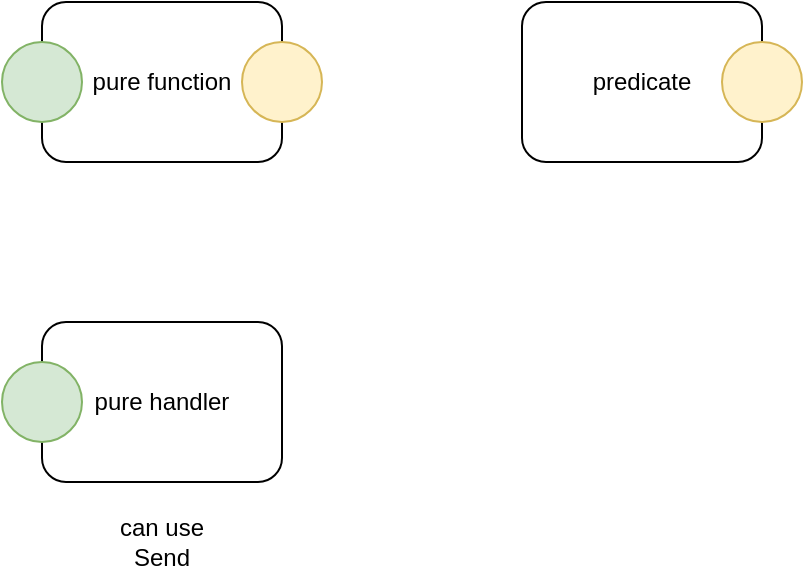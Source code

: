 <mxfile version="14.6.13" type="device" pages="4"><diagram id="O-8w0mDm1WCKwMdJ9iaY" name="Atoms"><mxGraphModel dx="3160" dy="2303" grid="1" gridSize="10" guides="1" tooltips="1" connect="1" arrows="1" fold="1" page="1" pageScale="1" pageWidth="1100" pageHeight="850" math="0" shadow="0"><root><mxCell id="0"/><mxCell id="1" parent="0"/><mxCell id="GyWWWYm8dSbiqsZjuQBX-1" value="pure function" style="rounded=1;whiteSpace=wrap;html=1;" vertex="1" parent="1"><mxGeometry x="200" y="120" width="120" height="80" as="geometry"/></mxCell><mxCell id="GyWWWYm8dSbiqsZjuQBX-3" value="" style="ellipse;whiteSpace=wrap;html=1;aspect=fixed;fillColor=#fff2cc;strokeColor=#d6b656;" vertex="1" parent="1"><mxGeometry x="300" y="140" width="40" height="40" as="geometry"/></mxCell><mxCell id="GyWWWYm8dSbiqsZjuQBX-4" value="" style="ellipse;whiteSpace=wrap;html=1;aspect=fixed;fillColor=#d5e8d4;strokeColor=#82b366;" vertex="1" parent="1"><mxGeometry x="180" y="140" width="40" height="40" as="geometry"/></mxCell><mxCell id="GyWWWYm8dSbiqsZjuQBX-6" value="pure handler" style="rounded=1;whiteSpace=wrap;html=1;" vertex="1" parent="1"><mxGeometry x="200" y="280" width="120" height="80" as="geometry"/></mxCell><mxCell id="GyWWWYm8dSbiqsZjuQBX-8" value="" style="ellipse;whiteSpace=wrap;html=1;aspect=fixed;fillColor=#d5e8d4;strokeColor=#82b366;" vertex="1" parent="1"><mxGeometry x="180" y="300" width="40" height="40" as="geometry"/></mxCell><mxCell id="GyWWWYm8dSbiqsZjuQBX-9" value="can use Send" style="text;html=1;strokeColor=none;fillColor=none;align=center;verticalAlign=middle;whiteSpace=wrap;rounded=0;" vertex="1" parent="1"><mxGeometry x="235" y="370" width="50" height="40" as="geometry"/></mxCell><mxCell id="GyWWWYm8dSbiqsZjuQBX-60" value="predicate" style="rounded=1;whiteSpace=wrap;html=1;" vertex="1" parent="1"><mxGeometry x="440" y="120" width="120" height="80" as="geometry"/></mxCell><mxCell id="GyWWWYm8dSbiqsZjuQBX-61" value="" style="ellipse;whiteSpace=wrap;html=1;aspect=fixed;fillColor=#fff2cc;strokeColor=#d6b656;" vertex="1" parent="1"><mxGeometry x="540" y="140" width="40" height="40" as="geometry"/></mxCell></root></mxGraphModel></diagram><diagram name="Container" id="JEShlMbolRqPLGyGy4Kx"><mxGraphModel dx="2212" dy="1612" grid="1" gridSize="10" guides="1" tooltips="1" connect="1" arrows="1" fold="1" page="1" pageScale="1" pageWidth="1100" pageHeight="850" math="0" shadow="0"><root><mxCell id="zy6NX47A9uU9IljINGIo-0"/><mxCell id="zy6NX47A9uU9IljINGIo-1" parent="zy6NX47A9uU9IljINGIo-0"/><mxCell id="zy6NX47A9uU9IljINGIo-10" value="Container" style="rounded=1;whiteSpace=wrap;html=1;verticalAlign=top;" vertex="1" parent="zy6NX47A9uU9IljINGIo-1"><mxGeometry x="200" y="520" width="970" height="740" as="geometry"/></mxCell><mxCell id="zy6NX47A9uU9IljINGIo-11" value="itag₁" style="ellipse;whiteSpace=wrap;html=1;aspect=fixed;fillColor=#d5e8d4;strokeColor=#82b366;" vertex="1" parent="zy6NX47A9uU9IljINGIo-1"><mxGeometry x="180" y="695" width="40" height="40" as="geometry"/></mxCell><mxCell id="zy6NX47A9uU9IljINGIo-12" value="itag₂" style="ellipse;whiteSpace=wrap;html=1;aspect=fixed;fillColor=#d5e8d4;strokeColor=#82b366;" vertex="1" parent="zy6NX47A9uU9IljINGIo-1"><mxGeometry x="180" y="745" width="40" height="40" as="geometry"/></mxCell><mxCell id="zy6NX47A9uU9IljINGIo-13" value="itagₙ" style="ellipse;whiteSpace=wrap;html=1;aspect=fixed;fillColor=#d5e8d4;strokeColor=#82b366;" vertex="1" parent="zy6NX47A9uU9IljINGIo-1"><mxGeometry x="180" y="845" width="40" height="40" as="geometry"/></mxCell><mxCell id="zy6NX47A9uU9IljINGIo-14" value="..." style="ellipse;whiteSpace=wrap;html=1;aspect=fixed;fillColor=#f5f5f5;strokeColor=#666666;fontColor=#333333;" vertex="1" parent="zy6NX47A9uU9IljINGIo-1"><mxGeometry x="180" y="795" width="40" height="40" as="geometry"/></mxCell><mxCell id="zy6NX47A9uU9IljINGIo-15" value="itag" style="rounded=0;whiteSpace=wrap;html=1;" vertex="1" parent="zy6NX47A9uU9IljINGIo-1"><mxGeometry x="240" y="570" width="40" height="40" as="geometry"/></mxCell><mxCell id="zy6NX47A9uU9IljINGIo-16" value="data" style="rounded=0;whiteSpace=wrap;html=1;" vertex="1" parent="zy6NX47A9uU9IljINGIo-1"><mxGeometry x="280" y="570" width="80" height="40" as="geometry"/></mxCell><mxCell id="zy6NX47A9uU9IljINGIo-17" value="" style="rounded=0;whiteSpace=wrap;html=1;" vertex="1" parent="zy6NX47A9uU9IljINGIo-1"><mxGeometry x="240" y="610" width="40" height="40" as="geometry"/></mxCell><mxCell id="zy6NX47A9uU9IljINGIo-18" value="" style="rounded=0;whiteSpace=wrap;html=1;" vertex="1" parent="zy6NX47A9uU9IljINGIo-1"><mxGeometry x="280" y="610" width="80" height="40" as="geometry"/></mxCell><mxCell id="zy6NX47A9uU9IljINGIo-19" value="" style="rounded=0;whiteSpace=wrap;html=1;" vertex="1" parent="zy6NX47A9uU9IljINGIo-1"><mxGeometry x="240" y="690" width="40" height="40" as="geometry"/></mxCell><mxCell id="zy6NX47A9uU9IljINGIo-20" value="" style="rounded=0;whiteSpace=wrap;html=1;" vertex="1" parent="zy6NX47A9uU9IljINGIo-1"><mxGeometry x="280" y="690" width="80" height="40" as="geometry"/></mxCell><mxCell id="zy6NX47A9uU9IljINGIo-21" value="..." style="rounded=0;whiteSpace=wrap;html=1;fillColor=#f5f5f5;strokeColor=#666666;fontColor=#333333;dashed=1;" vertex="1" parent="zy6NX47A9uU9IljINGIo-1"><mxGeometry x="240" y="650" width="120" height="40" as="geometry"/></mxCell><mxCell id="zy6NX47A9uU9IljINGIo-22" value="Input Queue" style="text;html=1;strokeColor=none;fillColor=none;align=center;verticalAlign=middle;whiteSpace=wrap;rounded=0;" vertex="1" parent="zy6NX47A9uU9IljINGIo-1"><mxGeometry x="240" y="550" width="70" height="20" as="geometry"/></mxCell><mxCell id="zy6NX47A9uU9IljINGIo-23" value="handler" style="rounded=1;whiteSpace=wrap;html=1;" vertex="1" parent="zy6NX47A9uU9IljINGIo-1"><mxGeometry x="640" y="610" width="120" height="80" as="geometry"/></mxCell><mxCell id="zy6NX47A9uU9IljINGIo-24" value="" style="ellipse;whiteSpace=wrap;html=1;aspect=fixed;fillColor=#d5e8d4;strokeColor=#82b366;" vertex="1" parent="zy6NX47A9uU9IljINGIo-1"><mxGeometry x="620" y="630" width="40" height="40" as="geometry"/></mxCell><mxCell id="zy6NX47A9uU9IljINGIo-25" value="otag" style="rounded=0;whiteSpace=wrap;html=1;dashed=1;" vertex="1" parent="zy6NX47A9uU9IljINGIo-1"><mxGeometry x="800" y="850" width="40" height="40" as="geometry"/></mxCell><mxCell id="zy6NX47A9uU9IljINGIo-26" value="data" style="rounded=0;whiteSpace=wrap;html=1;dashed=1;" vertex="1" parent="zy6NX47A9uU9IljINGIo-1"><mxGeometry x="840" y="850" width="80" height="40" as="geometry"/></mxCell><mxCell id="zy6NX47A9uU9IljINGIo-27" value="" style="rounded=0;whiteSpace=wrap;html=1;dashed=1;" vertex="1" parent="zy6NX47A9uU9IljINGIo-1"><mxGeometry x="800" y="890" width="40" height="40" as="geometry"/></mxCell><mxCell id="zy6NX47A9uU9IljINGIo-28" value="" style="rounded=0;whiteSpace=wrap;html=1;dashed=1;" vertex="1" parent="zy6NX47A9uU9IljINGIo-1"><mxGeometry x="840" y="890" width="80" height="40" as="geometry"/></mxCell><mxCell id="zy6NX47A9uU9IljINGIo-29" value="" style="rounded=0;whiteSpace=wrap;html=1;dashed=1;" vertex="1" parent="zy6NX47A9uU9IljINGIo-1"><mxGeometry x="800" y="970" width="40" height="40" as="geometry"/></mxCell><mxCell id="zy6NX47A9uU9IljINGIo-30" value="" style="rounded=0;whiteSpace=wrap;html=1;dashed=1;" vertex="1" parent="zy6NX47A9uU9IljINGIo-1"><mxGeometry x="840" y="970" width="80" height="40" as="geometry"/></mxCell><mxCell id="zy6NX47A9uU9IljINGIo-31" value="..." style="rounded=0;whiteSpace=wrap;html=1;fillColor=#f5f5f5;strokeColor=#666666;fontColor=#333333;dashed=1;" vertex="1" parent="zy6NX47A9uU9IljINGIo-1"><mxGeometry x="800" y="930" width="120" height="40" as="geometry"/></mxCell><mxCell id="zy6NX47A9uU9IljINGIo-32" value="Output Queue" style="text;html=1;strokeColor=none;fillColor=none;align=center;verticalAlign=middle;whiteSpace=wrap;rounded=0;" vertex="1" parent="zy6NX47A9uU9IljINGIo-1"><mxGeometry x="800" y="830" width="80" height="20" as="geometry"/></mxCell><mxCell id="zy6NX47A9uU9IljINGIo-33" value="handler" style="rounded=1;whiteSpace=wrap;html=1;" vertex="1" parent="zy6NX47A9uU9IljINGIo-1"><mxGeometry x="640" y="800" width="120" height="80" as="geometry"/></mxCell><mxCell id="zy6NX47A9uU9IljINGIo-34" value="" style="ellipse;whiteSpace=wrap;html=1;aspect=fixed;fillColor=#d5e8d4;strokeColor=#82b366;" vertex="1" parent="zy6NX47A9uU9IljINGIo-1"><mxGeometry x="620" y="820" width="40" height="40" as="geometry"/></mxCell><mxCell id="zy6NX47A9uU9IljINGIo-35" value="handler" style="rounded=1;whiteSpace=wrap;html=1;" vertex="1" parent="zy6NX47A9uU9IljINGIo-1"><mxGeometry x="640" y="990" width="120" height="80" as="geometry"/></mxCell><mxCell id="zy6NX47A9uU9IljINGIo-36" value="" style="ellipse;whiteSpace=wrap;html=1;aspect=fixed;fillColor=#d5e8d4;strokeColor=#82b366;" vertex="1" parent="zy6NX47A9uU9IljINGIo-1"><mxGeometry x="620" y="1010" width="40" height="40" as="geometry"/></mxCell><mxCell id="zy6NX47A9uU9IljINGIo-39" value="itag" style="rounded=0;whiteSpace=wrap;html=1;" vertex="1" parent="zy6NX47A9uU9IljINGIo-1"><mxGeometry x="430" y="740" width="40" height="40" as="geometry"/></mxCell><mxCell id="zy6NX47A9uU9IljINGIo-40" style="edgeStyle=orthogonalEdgeStyle;rounded=0;orthogonalLoop=1;jettySize=auto;html=1;exitX=1;exitY=0.5;exitDx=0;exitDy=0;entryX=0;entryY=0.5;entryDx=0;entryDy=0;" edge="1" parent="zy6NX47A9uU9IljINGIo-1" source="zy6NX47A9uU9IljINGIo-41" target="zy6NX47A9uU9IljINGIo-24"><mxGeometry relative="1" as="geometry"/></mxCell><mxCell id="zy6NX47A9uU9IljINGIo-41" value="handler" style="rounded=0;whiteSpace=wrap;html=1;" vertex="1" parent="zy6NX47A9uU9IljINGIo-1"><mxGeometry x="470" y="740" width="80" height="40" as="geometry"/></mxCell><mxCell id="zy6NX47A9uU9IljINGIo-42" value="itag" style="rounded=0;whiteSpace=wrap;html=1;" vertex="1" parent="zy6NX47A9uU9IljINGIo-1"><mxGeometry x="430" y="780" width="40" height="40" as="geometry"/></mxCell><mxCell id="zy6NX47A9uU9IljINGIo-43" style="edgeStyle=orthogonalEdgeStyle;rounded=0;orthogonalLoop=1;jettySize=auto;html=1;exitX=1;exitY=0.5;exitDx=0;exitDy=0;" edge="1" parent="zy6NX47A9uU9IljINGIo-1" source="zy6NX47A9uU9IljINGIo-44" target="zy6NX47A9uU9IljINGIo-34"><mxGeometry relative="1" as="geometry"><Array as="points"><mxPoint x="590" y="800"/><mxPoint x="590" y="840"/></Array></mxGeometry></mxCell><mxCell id="zy6NX47A9uU9IljINGIo-44" value="handler" style="rounded=0;whiteSpace=wrap;html=1;" vertex="1" parent="zy6NX47A9uU9IljINGIo-1"><mxGeometry x="470" y="780" width="80" height="40" as="geometry"/></mxCell><mxCell id="zy6NX47A9uU9IljINGIo-45" value="itag" style="rounded=0;whiteSpace=wrap;html=1;" vertex="1" parent="zy6NX47A9uU9IljINGIo-1"><mxGeometry x="430" y="820" width="40" height="40" as="geometry"/></mxCell><mxCell id="zy6NX47A9uU9IljINGIo-46" style="edgeStyle=orthogonalEdgeStyle;rounded=0;orthogonalLoop=1;jettySize=auto;html=1;exitX=1;exitY=0.5;exitDx=0;exitDy=0;entryX=0;entryY=0.5;entryDx=0;entryDy=0;" edge="1" parent="zy6NX47A9uU9IljINGIo-1" source="zy6NX47A9uU9IljINGIo-47" target="zy6NX47A9uU9IljINGIo-36"><mxGeometry relative="1" as="geometry"><Array as="points"><mxPoint x="580" y="840"/><mxPoint x="580" y="1030"/></Array></mxGeometry></mxCell><mxCell id="zy6NX47A9uU9IljINGIo-47" value="handler" style="rounded=0;whiteSpace=wrap;html=1;" vertex="1" parent="zy6NX47A9uU9IljINGIo-1"><mxGeometry x="470" y="820" width="80" height="40" as="geometry"/></mxCell><mxCell id="zy6NX47A9uU9IljINGIo-48" value="Input Map" style="text;html=1;strokeColor=none;fillColor=none;align=center;verticalAlign=middle;whiteSpace=wrap;rounded=0;" vertex="1" parent="zy6NX47A9uU9IljINGIo-1"><mxGeometry x="430" y="680" width="80" height="20" as="geometry"/></mxCell><mxCell id="zy6NX47A9uU9IljINGIo-49" value="otag" style="rounded=0;whiteSpace=wrap;html=1;" vertex="1" parent="zy6NX47A9uU9IljINGIo-1"><mxGeometry x="970" y="760" width="40" height="40" as="geometry"/></mxCell><mxCell id="zy6NX47A9uU9IljINGIo-50" value="otag" style="rounded=0;whiteSpace=wrap;html=1;" vertex="1" parent="zy6NX47A9uU9IljINGIo-1"><mxGeometry x="970" y="800" width="40" height="40" as="geometry"/></mxCell><mxCell id="zy6NX47A9uU9IljINGIo-51" value="otag" style="rounded=0;whiteSpace=wrap;html=1;" vertex="1" parent="zy6NX47A9uU9IljINGIo-1"><mxGeometry x="970" y="840" width="40" height="40" as="geometry"/></mxCell><mxCell id="zy6NX47A9uU9IljINGIo-52" value="output map" style="text;html=1;strokeColor=none;fillColor=none;align=center;verticalAlign=middle;whiteSpace=wrap;rounded=0;" vertex="1" parent="zy6NX47A9uU9IljINGIo-1"><mxGeometry x="970" y="740" width="80" height="20" as="geometry"/></mxCell><mxCell id="zy6NX47A9uU9IljINGIo-53" value="itag" style="rounded=0;whiteSpace=wrap;html=1;" vertex="1" parent="zy6NX47A9uU9IljINGIo-1"><mxGeometry x="1010" y="760" width="40" height="40" as="geometry"/></mxCell><mxCell id="zy6NX47A9uU9IljINGIo-54" style="edgeStyle=orthogonalEdgeStyle;rounded=0;orthogonalLoop=1;jettySize=auto;html=1;exitX=1;exitY=0.5;exitDx=0;exitDy=0;entryX=1;entryY=0.5;entryDx=0;entryDy=0;dashed=1;" edge="1" parent="zy6NX47A9uU9IljINGIo-1" source="zy6NX47A9uU9IljINGIo-55" target="zy6NX47A9uU9IljINGIo-16"><mxGeometry relative="1" as="geometry"/></mxCell><mxCell id="zy6NX47A9uU9IljINGIo-55" value="itag" style="rounded=0;whiteSpace=wrap;html=1;" vertex="1" parent="zy6NX47A9uU9IljINGIo-1"><mxGeometry x="1010" y="800" width="40" height="40" as="geometry"/></mxCell><mxCell id="zy6NX47A9uU9IljINGIo-56" value="itag" style="rounded=0;whiteSpace=wrap;html=1;" vertex="1" parent="zy6NX47A9uU9IljINGIo-1"><mxGeometry x="1010" y="840" width="40" height="40" as="geometry"/></mxCell><mxCell id="zy6NX47A9uU9IljINGIo-57" value="..." style="rounded=1;whiteSpace=wrap;html=1;fillColor=#f5f5f5;strokeColor=#666666;fontColor=#333333;" vertex="1" parent="zy6NX47A9uU9IljINGIo-1"><mxGeometry x="640" y="1150" width="120" height="80" as="geometry"/></mxCell><mxCell id="zy6NX47A9uU9IljINGIo-58" value="" style="ellipse;whiteSpace=wrap;html=1;aspect=fixed;fillColor=#f5f5f5;strokeColor=#666666;fontColor=#333333;" vertex="1" parent="zy6NX47A9uU9IljINGIo-1"><mxGeometry x="620" y="1170" width="40" height="40" as="geometry"/></mxCell><mxCell id="zy6NX47A9uU9IljINGIo-59" value="itag" style="rounded=0;whiteSpace=wrap;html=1;dashed=1;fillColor=#f5f5f5;strokeColor=#666666;fontColor=#333333;" vertex="1" parent="zy6NX47A9uU9IljINGIo-1"><mxGeometry x="430" y="860" width="40" height="40" as="geometry"/></mxCell><mxCell id="zy6NX47A9uU9IljINGIo-60" style="edgeStyle=orthogonalEdgeStyle;rounded=0;orthogonalLoop=1;jettySize=auto;html=1;exitX=1;exitY=0.5;exitDx=0;exitDy=0;dashed=1;entryX=0;entryY=0.5;entryDx=0;entryDy=0;" edge="1" parent="zy6NX47A9uU9IljINGIo-1" source="zy6NX47A9uU9IljINGIo-61" target="zy6NX47A9uU9IljINGIo-58"><mxGeometry relative="1" as="geometry"><Array as="points"><mxPoint x="570" y="880"/><mxPoint x="570" y="1190"/></Array></mxGeometry></mxCell><mxCell id="zy6NX47A9uU9IljINGIo-61" value="handler" style="rounded=0;whiteSpace=wrap;html=1;dashed=1;fillColor=#f5f5f5;strokeColor=#666666;fontColor=#333333;" vertex="1" parent="zy6NX47A9uU9IljINGIo-1"><mxGeometry x="470" y="860" width="80" height="40" as="geometry"/></mxCell><mxCell id="zy6NX47A9uU9IljINGIo-64" value="otag₁" style="ellipse;whiteSpace=wrap;html=1;aspect=fixed;fillColor=#fff2cc;strokeColor=#d6b656;" vertex="1" parent="zy6NX47A9uU9IljINGIo-1"><mxGeometry x="1150" y="710" width="40" height="40" as="geometry"/></mxCell><mxCell id="zy6NX47A9uU9IljINGIo-65" value="otag₂" style="ellipse;whiteSpace=wrap;html=1;aspect=fixed;fillColor=#fff2cc;strokeColor=#d6b656;" vertex="1" parent="zy6NX47A9uU9IljINGIo-1"><mxGeometry x="1150" y="760" width="40" height="40" as="geometry"/></mxCell><mxCell id="zy6NX47A9uU9IljINGIo-66" value="otagₙ" style="ellipse;whiteSpace=wrap;html=1;aspect=fixed;fillColor=#fff2cc;strokeColor=#d6b656;" vertex="1" parent="zy6NX47A9uU9IljINGIo-1"><mxGeometry x="1150" y="860" width="40" height="40" as="geometry"/></mxCell><mxCell id="zy6NX47A9uU9IljINGIo-67" value="..." style="ellipse;whiteSpace=wrap;html=1;aspect=fixed;fillColor=#f5f5f5;strokeColor=#666666;fontColor=#333333;" vertex="1" parent="zy6NX47A9uU9IljINGIo-1"><mxGeometry x="1150" y="810" width="40" height="40" as="geometry"/></mxCell><mxCell id="zy6NX47A9uU9IljINGIo-68" value="itag" style="rounded=0;whiteSpace=wrap;html=1;" vertex="1" parent="zy6NX47A9uU9IljINGIo-1"><mxGeometry x="430" y="700" width="40" height="40" as="geometry"/></mxCell><mxCell id="zy6NX47A9uU9IljINGIo-69" value="$me" style="rounded=0;whiteSpace=wrap;html=1;" vertex="1" parent="zy6NX47A9uU9IljINGIo-1"><mxGeometry x="470" y="700" width="80" height="40" as="geometry"/></mxCell></root></mxGraphModel></diagram><diagram name="Molecules" id="RwvaJrXgRdjH7rZjzniD"><mxGraphModel dx="2765" dy="1165" grid="1" gridSize="10" guides="1" tooltips="1" connect="1" arrows="1" fold="1" page="1" pageScale="1" pageWidth="1100" pageHeight="850" math="0" shadow="0"><root><mxCell id="jNElpKPyBhROX8B82BF4-0"/><mxCell id="jNElpKPyBhROX8B82BF4-1" parent="jNElpKPyBhROX8B82BF4-0"/><mxCell id="jNElpKPyBhROX8B82BF4-2" value="Loop" style="rounded=1;whiteSpace=wrap;html=1;verticalAlign=top;" vertex="1" parent="jNElpKPyBhROX8B82BF4-1"><mxGeometry x="280" y="1290" width="310" height="400" as="geometry"/></mxCell><mxCell id="jNElpKPyBhROX8B82BF4-3" value="handler-like&lt;br&gt;container" style="rounded=1;whiteSpace=wrap;html=1;" vertex="1" parent="jNElpKPyBhROX8B82BF4-1"><mxGeometry x="390" y="1500" width="120" height="80" as="geometry"/></mxCell><mxCell id="jNElpKPyBhROX8B82BF4-62" value="predicate" style="rounded=1;whiteSpace=wrap;html=1;" vertex="1" parent="jNElpKPyBhROX8B82BF4-1"><mxGeometry x="390" y="1410" width="120" height="80" as="geometry"/></mxCell><mxCell id="jNElpKPyBhROX8B82BF4-63" value="" style="ellipse;whiteSpace=wrap;html=1;aspect=fixed;fillColor=#fff2cc;strokeColor=#d6b656;" vertex="1" parent="jNElpKPyBhROX8B82BF4-1"><mxGeometry x="490" y="1430" width="40" height="40" as="geometry"/></mxCell><mxCell id="jNElpKPyBhROX8B82BF4-70" value="itag₁" style="ellipse;whiteSpace=wrap;html=1;aspect=fixed;fillColor=#d5e8d4;strokeColor=#82b366;" vertex="1" parent="jNElpKPyBhROX8B82BF4-1"><mxGeometry x="370" y="1520" width="40" height="40" as="geometry"/></mxCell><mxCell id="jNElpKPyBhROX8B82BF4-71" value="begin" style="rounded=1;whiteSpace=wrap;html=1;" vertex="1" parent="jNElpKPyBhROX8B82BF4-1"><mxGeometry x="360" y="1320" width="120" height="80" as="geometry"/></mxCell><mxCell id="jNElpKPyBhROX8B82BF4-72" value="" style="ellipse;whiteSpace=wrap;html=1;aspect=fixed;fillColor=#fff2cc;strokeColor=#d6b656;" vertex="1" parent="jNElpKPyBhROX8B82BF4-1"><mxGeometry x="460" y="1340" width="40" height="40" as="geometry"/></mxCell><mxCell id="jNElpKPyBhROX8B82BF4-73" value="itag₁" style="ellipse;whiteSpace=wrap;html=1;aspect=fixed;fillColor=#d5e8d4;strokeColor=#82b366;" vertex="1" parent="jNElpKPyBhROX8B82BF4-1"><mxGeometry x="340" y="1340" width="40" height="40" as="geometry"/></mxCell><mxCell id="jNElpKPyBhROX8B82BF4-74" value="finish" style="rounded=1;whiteSpace=wrap;html=1;" vertex="1" parent="jNElpKPyBhROX8B82BF4-1"><mxGeometry x="360" y="1590" width="120" height="80" as="geometry"/></mxCell><mxCell id="jNElpKPyBhROX8B82BF4-75" value="" style="ellipse;whiteSpace=wrap;html=1;aspect=fixed;fillColor=#fff2cc;strokeColor=#d6b656;" vertex="1" parent="jNElpKPyBhROX8B82BF4-1"><mxGeometry x="460" y="1610" width="40" height="40" as="geometry"/></mxCell><mxCell id="jNElpKPyBhROX8B82BF4-76" value="itag₁" style="ellipse;whiteSpace=wrap;html=1;aspect=fixed;fillColor=#d5e8d4;strokeColor=#82b366;" vertex="1" parent="jNElpKPyBhROX8B82BF4-1"><mxGeometry x="340" y="1610" width="40" height="40" as="geometry"/></mxCell><mxCell id="jNElpKPyBhROX8B82BF4-77" value="Game" style="rounded=1;whiteSpace=wrap;html=1;verticalAlign=top;" vertex="1" parent="jNElpKPyBhROX8B82BF4-1"><mxGeometry x="740" y="1290" width="410" height="400" as="geometry"/></mxCell><mxCell id="jNElpKPyBhROX8B82BF4-78" value="handler-like&lt;br&gt;container" style="rounded=1;whiteSpace=wrap;html=1;" vertex="1" parent="jNElpKPyBhROX8B82BF4-1"><mxGeometry x="950" y="1500" width="120" height="80" as="geometry"/></mxCell><mxCell id="jNElpKPyBhROX8B82BF4-79" value="predicate" style="rounded=1;whiteSpace=wrap;html=1;" vertex="1" parent="jNElpKPyBhROX8B82BF4-1"><mxGeometry x="950" y="1420" width="120" height="60" as="geometry"/></mxCell><mxCell id="jNElpKPyBhROX8B82BF4-80" value="" style="ellipse;whiteSpace=wrap;html=1;aspect=fixed;fillColor=#fff2cc;strokeColor=#d6b656;" vertex="1" parent="jNElpKPyBhROX8B82BF4-1"><mxGeometry x="1050" y="1430" width="40" height="40" as="geometry"/></mxCell><mxCell id="jNElpKPyBhROX8B82BF4-81" value="" style="ellipse;whiteSpace=wrap;html=1;aspect=fixed;fillColor=#d5e8d4;strokeColor=#82b366;" vertex="1" parent="jNElpKPyBhROX8B82BF4-1"><mxGeometry x="930" y="1520" width="40" height="40" as="geometry"/></mxCell><mxCell id="jNElpKPyBhROX8B82BF4-82" value="begin" style="rounded=1;whiteSpace=wrap;html=1;" vertex="1" parent="jNElpKPyBhROX8B82BF4-1"><mxGeometry x="920" y="1320" width="120" height="80" as="geometry"/></mxCell><mxCell id="jNElpKPyBhROX8B82BF4-83" value="" style="ellipse;whiteSpace=wrap;html=1;aspect=fixed;fillColor=#fff2cc;strokeColor=#d6b656;" vertex="1" parent="jNElpKPyBhROX8B82BF4-1"><mxGeometry x="1020" y="1340" width="40" height="40" as="geometry"/></mxCell><mxCell id="jNElpKPyBhROX8B82BF4-84" value="itag₁" style="ellipse;whiteSpace=wrap;html=1;aspect=fixed;fillColor=#d5e8d4;strokeColor=#82b366;" vertex="1" parent="jNElpKPyBhROX8B82BF4-1"><mxGeometry x="900" y="1340" width="40" height="40" as="geometry"/></mxCell><mxCell id="jNElpKPyBhROX8B82BF4-85" value="finish" style="rounded=1;whiteSpace=wrap;html=1;" vertex="1" parent="jNElpKPyBhROX8B82BF4-1"><mxGeometry x="920" y="1590" width="120" height="80" as="geometry"/></mxCell><mxCell id="jNElpKPyBhROX8B82BF4-86" value="" style="ellipse;whiteSpace=wrap;html=1;aspect=fixed;fillColor=#fff2cc;strokeColor=#d6b656;" vertex="1" parent="jNElpKPyBhROX8B82BF4-1"><mxGeometry x="1020" y="1610" width="40" height="40" as="geometry"/></mxCell><mxCell id="jNElpKPyBhROX8B82BF4-87" value="itag₁" style="ellipse;whiteSpace=wrap;html=1;aspect=fixed;fillColor=#d5e8d4;strokeColor=#82b366;" vertex="1" parent="jNElpKPyBhROX8B82BF4-1"><mxGeometry x="900" y="1610" width="40" height="40" as="geometry"/></mxCell><mxCell id="jNElpKPyBhROX8B82BF4-88" style="edgeStyle=orthogonalEdgeStyle;rounded=0;orthogonalLoop=1;jettySize=auto;html=1;exitX=1;exitY=0.5;exitDx=0;exitDy=0;entryX=0.5;entryY=0;entryDx=0;entryDy=0;dashed=1;" edge="1" parent="jNElpKPyBhROX8B82BF4-1" source="jNElpKPyBhROX8B82BF4-89" target="jNElpKPyBhROX8B82BF4-91"><mxGeometry relative="1" as="geometry"><Array as="points"><mxPoint x="1110" y="1540"/><mxPoint x="1110" y="1490"/><mxPoint x="830" y="1490"/></Array></mxGeometry></mxCell><mxCell id="jNElpKPyBhROX8B82BF4-89" value="" style="ellipse;whiteSpace=wrap;html=1;aspect=fixed;fillColor=#fff2cc;strokeColor=#d6b656;" vertex="1" parent="jNElpKPyBhROX8B82BF4-1"><mxGeometry x="1050" y="1520" width="40" height="40" as="geometry"/></mxCell><mxCell id="jNElpKPyBhROX8B82BF4-90" style="edgeStyle=orthogonalEdgeStyle;rounded=0;orthogonalLoop=1;jettySize=auto;html=1;exitX=1;exitY=0.5;exitDx=0;exitDy=0;entryX=0;entryY=0.5;entryDx=0;entryDy=0;dashed=1;" edge="1" parent="jNElpKPyBhROX8B82BF4-1" source="jNElpKPyBhROX8B82BF4-91" target="jNElpKPyBhROX8B82BF4-81"><mxGeometry relative="1" as="geometry"/></mxCell><mxCell id="jNElpKPyBhROX8B82BF4-91" value="World" style="rounded=0;whiteSpace=wrap;html=1;dashed=1;" vertex="1" parent="jNElpKPyBhROX8B82BF4-1"><mxGeometry x="770" y="1510" width="120" height="60" as="geometry"/></mxCell></root></mxGraphModel></diagram><diagram name="Copy of Copy of Molecules" id="NVMg9WSh90rFVDGvziNg"><mxGraphModel dx="1106" dy="806" grid="1" gridSize="10" guides="1" tooltips="1" connect="1" arrows="1" fold="1" page="1" pageScale="1" pageWidth="1100" pageHeight="850" math="0" shadow="0"><root><mxCell id="_01Ae3JAs5DgLWhEFyBr-0"/><mxCell id="_01Ae3JAs5DgLWhEFyBr-1" parent="_01Ae3JAs5DgLWhEFyBr-0"/><mxCell id="_01Ae3JAs5DgLWhEFyBr-2" value="Loop" style="rounded=1;whiteSpace=wrap;html=1;verticalAlign=top;" vertex="1" parent="_01Ae3JAs5DgLWhEFyBr-1"><mxGeometry x="280" y="1290" width="310" height="400" as="geometry"/></mxCell><mxCell id="_01Ae3JAs5DgLWhEFyBr-3" value="handler-like&lt;br&gt;container" style="rounded=1;whiteSpace=wrap;html=1;" vertex="1" parent="_01Ae3JAs5DgLWhEFyBr-1"><mxGeometry x="390" y="1500" width="120" height="80" as="geometry"/></mxCell><mxCell id="_01Ae3JAs5DgLWhEFyBr-4" value="pure function" style="rounded=1;whiteSpace=wrap;html=1;" vertex="1" parent="_01Ae3JAs5DgLWhEFyBr-1"><mxGeometry x="200" y="120" width="120" height="80" as="geometry"/></mxCell><mxCell id="_01Ae3JAs5DgLWhEFyBr-5" value="" style="ellipse;whiteSpace=wrap;html=1;aspect=fixed;fillColor=#fff2cc;strokeColor=#d6b656;" vertex="1" parent="_01Ae3JAs5DgLWhEFyBr-1"><mxGeometry x="300" y="140" width="40" height="40" as="geometry"/></mxCell><mxCell id="_01Ae3JAs5DgLWhEFyBr-6" value="" style="ellipse;whiteSpace=wrap;html=1;aspect=fixed;fillColor=#d5e8d4;strokeColor=#82b366;" vertex="1" parent="_01Ae3JAs5DgLWhEFyBr-1"><mxGeometry x="180" y="140" width="40" height="40" as="geometry"/></mxCell><mxCell id="_01Ae3JAs5DgLWhEFyBr-7" value="pure handler" style="rounded=1;whiteSpace=wrap;html=1;" vertex="1" parent="_01Ae3JAs5DgLWhEFyBr-1"><mxGeometry x="200" y="280" width="120" height="80" as="geometry"/></mxCell><mxCell id="_01Ae3JAs5DgLWhEFyBr-8" value="" style="ellipse;whiteSpace=wrap;html=1;aspect=fixed;fillColor=#d5e8d4;strokeColor=#82b366;" vertex="1" parent="_01Ae3JAs5DgLWhEFyBr-1"><mxGeometry x="180" y="300" width="40" height="40" as="geometry"/></mxCell><mxCell id="_01Ae3JAs5DgLWhEFyBr-9" value="can use Send" style="text;html=1;strokeColor=none;fillColor=none;align=center;verticalAlign=middle;whiteSpace=wrap;rounded=0;" vertex="1" parent="_01Ae3JAs5DgLWhEFyBr-1"><mxGeometry x="235" y="370" width="50" height="40" as="geometry"/></mxCell><mxCell id="_01Ae3JAs5DgLWhEFyBr-10" value="Container" style="rounded=1;whiteSpace=wrap;html=1;verticalAlign=top;" vertex="1" parent="_01Ae3JAs5DgLWhEFyBr-1"><mxGeometry x="200" y="520" width="970" height="740" as="geometry"/></mxCell><mxCell id="_01Ae3JAs5DgLWhEFyBr-11" value="itag₁" style="ellipse;whiteSpace=wrap;html=1;aspect=fixed;fillColor=#d5e8d4;strokeColor=#82b366;" vertex="1" parent="_01Ae3JAs5DgLWhEFyBr-1"><mxGeometry x="180" y="695" width="40" height="40" as="geometry"/></mxCell><mxCell id="_01Ae3JAs5DgLWhEFyBr-12" value="itag₂" style="ellipse;whiteSpace=wrap;html=1;aspect=fixed;fillColor=#d5e8d4;strokeColor=#82b366;" vertex="1" parent="_01Ae3JAs5DgLWhEFyBr-1"><mxGeometry x="180" y="745" width="40" height="40" as="geometry"/></mxCell><mxCell id="_01Ae3JAs5DgLWhEFyBr-13" value="itagₙ" style="ellipse;whiteSpace=wrap;html=1;aspect=fixed;fillColor=#d5e8d4;strokeColor=#82b366;" vertex="1" parent="_01Ae3JAs5DgLWhEFyBr-1"><mxGeometry x="180" y="845" width="40" height="40" as="geometry"/></mxCell><mxCell id="_01Ae3JAs5DgLWhEFyBr-14" value="..." style="ellipse;whiteSpace=wrap;html=1;aspect=fixed;fillColor=#f5f5f5;strokeColor=#666666;fontColor=#333333;" vertex="1" parent="_01Ae3JAs5DgLWhEFyBr-1"><mxGeometry x="180" y="795" width="40" height="40" as="geometry"/></mxCell><mxCell id="_01Ae3JAs5DgLWhEFyBr-15" value="itag" style="rounded=0;whiteSpace=wrap;html=1;" vertex="1" parent="_01Ae3JAs5DgLWhEFyBr-1"><mxGeometry x="240" y="570" width="40" height="40" as="geometry"/></mxCell><mxCell id="_01Ae3JAs5DgLWhEFyBr-16" value="data" style="rounded=0;whiteSpace=wrap;html=1;" vertex="1" parent="_01Ae3JAs5DgLWhEFyBr-1"><mxGeometry x="280" y="570" width="80" height="40" as="geometry"/></mxCell><mxCell id="_01Ae3JAs5DgLWhEFyBr-17" value="" style="rounded=0;whiteSpace=wrap;html=1;" vertex="1" parent="_01Ae3JAs5DgLWhEFyBr-1"><mxGeometry x="240" y="610" width="40" height="40" as="geometry"/></mxCell><mxCell id="_01Ae3JAs5DgLWhEFyBr-18" value="" style="rounded=0;whiteSpace=wrap;html=1;" vertex="1" parent="_01Ae3JAs5DgLWhEFyBr-1"><mxGeometry x="280" y="610" width="80" height="40" as="geometry"/></mxCell><mxCell id="_01Ae3JAs5DgLWhEFyBr-19" value="" style="rounded=0;whiteSpace=wrap;html=1;" vertex="1" parent="_01Ae3JAs5DgLWhEFyBr-1"><mxGeometry x="240" y="690" width="40" height="40" as="geometry"/></mxCell><mxCell id="_01Ae3JAs5DgLWhEFyBr-20" value="" style="rounded=0;whiteSpace=wrap;html=1;" vertex="1" parent="_01Ae3JAs5DgLWhEFyBr-1"><mxGeometry x="280" y="690" width="80" height="40" as="geometry"/></mxCell><mxCell id="_01Ae3JAs5DgLWhEFyBr-21" value="..." style="rounded=0;whiteSpace=wrap;html=1;fillColor=#f5f5f5;strokeColor=#666666;fontColor=#333333;dashed=1;" vertex="1" parent="_01Ae3JAs5DgLWhEFyBr-1"><mxGeometry x="240" y="650" width="120" height="40" as="geometry"/></mxCell><mxCell id="_01Ae3JAs5DgLWhEFyBr-22" value="Input Queue" style="text;html=1;strokeColor=none;fillColor=none;align=center;verticalAlign=middle;whiteSpace=wrap;rounded=0;" vertex="1" parent="_01Ae3JAs5DgLWhEFyBr-1"><mxGeometry x="240" y="550" width="70" height="20" as="geometry"/></mxCell><mxCell id="_01Ae3JAs5DgLWhEFyBr-23" value="handler" style="rounded=1;whiteSpace=wrap;html=1;" vertex="1" parent="_01Ae3JAs5DgLWhEFyBr-1"><mxGeometry x="640" y="610" width="120" height="80" as="geometry"/></mxCell><mxCell id="_01Ae3JAs5DgLWhEFyBr-24" value="" style="ellipse;whiteSpace=wrap;html=1;aspect=fixed;fillColor=#d5e8d4;strokeColor=#82b366;" vertex="1" parent="_01Ae3JAs5DgLWhEFyBr-1"><mxGeometry x="620" y="630" width="40" height="40" as="geometry"/></mxCell><mxCell id="_01Ae3JAs5DgLWhEFyBr-25" value="otag" style="rounded=0;whiteSpace=wrap;html=1;dashed=1;" vertex="1" parent="_01Ae3JAs5DgLWhEFyBr-1"><mxGeometry x="800" y="850" width="40" height="40" as="geometry"/></mxCell><mxCell id="_01Ae3JAs5DgLWhEFyBr-26" value="data" style="rounded=0;whiteSpace=wrap;html=1;dashed=1;" vertex="1" parent="_01Ae3JAs5DgLWhEFyBr-1"><mxGeometry x="840" y="850" width="80" height="40" as="geometry"/></mxCell><mxCell id="_01Ae3JAs5DgLWhEFyBr-27" value="" style="rounded=0;whiteSpace=wrap;html=1;dashed=1;" vertex="1" parent="_01Ae3JAs5DgLWhEFyBr-1"><mxGeometry x="800" y="890" width="40" height="40" as="geometry"/></mxCell><mxCell id="_01Ae3JAs5DgLWhEFyBr-28" value="" style="rounded=0;whiteSpace=wrap;html=1;dashed=1;" vertex="1" parent="_01Ae3JAs5DgLWhEFyBr-1"><mxGeometry x="840" y="890" width="80" height="40" as="geometry"/></mxCell><mxCell id="_01Ae3JAs5DgLWhEFyBr-29" value="" style="rounded=0;whiteSpace=wrap;html=1;dashed=1;" vertex="1" parent="_01Ae3JAs5DgLWhEFyBr-1"><mxGeometry x="800" y="970" width="40" height="40" as="geometry"/></mxCell><mxCell id="_01Ae3JAs5DgLWhEFyBr-30" value="" style="rounded=0;whiteSpace=wrap;html=1;dashed=1;" vertex="1" parent="_01Ae3JAs5DgLWhEFyBr-1"><mxGeometry x="840" y="970" width="80" height="40" as="geometry"/></mxCell><mxCell id="_01Ae3JAs5DgLWhEFyBr-31" value="..." style="rounded=0;whiteSpace=wrap;html=1;fillColor=#f5f5f5;strokeColor=#666666;fontColor=#333333;dashed=1;" vertex="1" parent="_01Ae3JAs5DgLWhEFyBr-1"><mxGeometry x="800" y="930" width="120" height="40" as="geometry"/></mxCell><mxCell id="_01Ae3JAs5DgLWhEFyBr-32" value="Output Queue" style="text;html=1;strokeColor=none;fillColor=none;align=center;verticalAlign=middle;whiteSpace=wrap;rounded=0;" vertex="1" parent="_01Ae3JAs5DgLWhEFyBr-1"><mxGeometry x="800" y="830" width="80" height="20" as="geometry"/></mxCell><mxCell id="_01Ae3JAs5DgLWhEFyBr-33" value="handler" style="rounded=1;whiteSpace=wrap;html=1;" vertex="1" parent="_01Ae3JAs5DgLWhEFyBr-1"><mxGeometry x="640" y="800" width="120" height="80" as="geometry"/></mxCell><mxCell id="_01Ae3JAs5DgLWhEFyBr-34" value="" style="ellipse;whiteSpace=wrap;html=1;aspect=fixed;fillColor=#d5e8d4;strokeColor=#82b366;" vertex="1" parent="_01Ae3JAs5DgLWhEFyBr-1"><mxGeometry x="620" y="820" width="40" height="40" as="geometry"/></mxCell><mxCell id="_01Ae3JAs5DgLWhEFyBr-35" value="handler" style="rounded=1;whiteSpace=wrap;html=1;" vertex="1" parent="_01Ae3JAs5DgLWhEFyBr-1"><mxGeometry x="640" y="990" width="120" height="80" as="geometry"/></mxCell><mxCell id="_01Ae3JAs5DgLWhEFyBr-36" value="" style="ellipse;whiteSpace=wrap;html=1;aspect=fixed;fillColor=#d5e8d4;strokeColor=#82b366;" vertex="1" parent="_01Ae3JAs5DgLWhEFyBr-1"><mxGeometry x="620" y="1010" width="40" height="40" as="geometry"/></mxCell><mxCell id="_01Ae3JAs5DgLWhEFyBr-37" value="predicate" style="rounded=1;whiteSpace=wrap;html=1;" vertex="1" parent="_01Ae3JAs5DgLWhEFyBr-1"><mxGeometry x="440" y="120" width="120" height="80" as="geometry"/></mxCell><mxCell id="_01Ae3JAs5DgLWhEFyBr-38" value="" style="ellipse;whiteSpace=wrap;html=1;aspect=fixed;fillColor=#fff2cc;strokeColor=#d6b656;" vertex="1" parent="_01Ae3JAs5DgLWhEFyBr-1"><mxGeometry x="540" y="140" width="40" height="40" as="geometry"/></mxCell><mxCell id="_01Ae3JAs5DgLWhEFyBr-39" value="itag" style="rounded=0;whiteSpace=wrap;html=1;" vertex="1" parent="_01Ae3JAs5DgLWhEFyBr-1"><mxGeometry x="430" y="740" width="40" height="40" as="geometry"/></mxCell><mxCell id="_01Ae3JAs5DgLWhEFyBr-40" style="edgeStyle=orthogonalEdgeStyle;rounded=0;orthogonalLoop=1;jettySize=auto;html=1;exitX=1;exitY=0.5;exitDx=0;exitDy=0;entryX=0;entryY=0.5;entryDx=0;entryDy=0;" edge="1" parent="_01Ae3JAs5DgLWhEFyBr-1" source="_01Ae3JAs5DgLWhEFyBr-41" target="_01Ae3JAs5DgLWhEFyBr-24"><mxGeometry relative="1" as="geometry"/></mxCell><mxCell id="_01Ae3JAs5DgLWhEFyBr-41" value="handler" style="rounded=0;whiteSpace=wrap;html=1;" vertex="1" parent="_01Ae3JAs5DgLWhEFyBr-1"><mxGeometry x="470" y="740" width="80" height="40" as="geometry"/></mxCell><mxCell id="_01Ae3JAs5DgLWhEFyBr-42" value="itag" style="rounded=0;whiteSpace=wrap;html=1;" vertex="1" parent="_01Ae3JAs5DgLWhEFyBr-1"><mxGeometry x="430" y="780" width="40" height="40" as="geometry"/></mxCell><mxCell id="_01Ae3JAs5DgLWhEFyBr-43" style="edgeStyle=orthogonalEdgeStyle;rounded=0;orthogonalLoop=1;jettySize=auto;html=1;exitX=1;exitY=0.5;exitDx=0;exitDy=0;" edge="1" parent="_01Ae3JAs5DgLWhEFyBr-1" source="_01Ae3JAs5DgLWhEFyBr-44" target="_01Ae3JAs5DgLWhEFyBr-34"><mxGeometry relative="1" as="geometry"><Array as="points"><mxPoint x="590" y="800"/><mxPoint x="590" y="840"/></Array></mxGeometry></mxCell><mxCell id="_01Ae3JAs5DgLWhEFyBr-44" value="handler" style="rounded=0;whiteSpace=wrap;html=1;" vertex="1" parent="_01Ae3JAs5DgLWhEFyBr-1"><mxGeometry x="470" y="780" width="80" height="40" as="geometry"/></mxCell><mxCell id="_01Ae3JAs5DgLWhEFyBr-45" value="itag" style="rounded=0;whiteSpace=wrap;html=1;" vertex="1" parent="_01Ae3JAs5DgLWhEFyBr-1"><mxGeometry x="430" y="820" width="40" height="40" as="geometry"/></mxCell><mxCell id="_01Ae3JAs5DgLWhEFyBr-46" style="edgeStyle=orthogonalEdgeStyle;rounded=0;orthogonalLoop=1;jettySize=auto;html=1;exitX=1;exitY=0.5;exitDx=0;exitDy=0;entryX=0;entryY=0.5;entryDx=0;entryDy=0;" edge="1" parent="_01Ae3JAs5DgLWhEFyBr-1" source="_01Ae3JAs5DgLWhEFyBr-47" target="_01Ae3JAs5DgLWhEFyBr-36"><mxGeometry relative="1" as="geometry"><Array as="points"><mxPoint x="580" y="840"/><mxPoint x="580" y="1030"/></Array></mxGeometry></mxCell><mxCell id="_01Ae3JAs5DgLWhEFyBr-47" value="handler" style="rounded=0;whiteSpace=wrap;html=1;" vertex="1" parent="_01Ae3JAs5DgLWhEFyBr-1"><mxGeometry x="470" y="820" width="80" height="40" as="geometry"/></mxCell><mxCell id="_01Ae3JAs5DgLWhEFyBr-48" value="Input Map" style="text;html=1;strokeColor=none;fillColor=none;align=center;verticalAlign=middle;whiteSpace=wrap;rounded=0;" vertex="1" parent="_01Ae3JAs5DgLWhEFyBr-1"><mxGeometry x="430" y="680" width="80" height="20" as="geometry"/></mxCell><mxCell id="_01Ae3JAs5DgLWhEFyBr-49" value="otag" style="rounded=0;whiteSpace=wrap;html=1;" vertex="1" parent="_01Ae3JAs5DgLWhEFyBr-1"><mxGeometry x="970" y="760" width="40" height="40" as="geometry"/></mxCell><mxCell id="_01Ae3JAs5DgLWhEFyBr-50" value="otag" style="rounded=0;whiteSpace=wrap;html=1;" vertex="1" parent="_01Ae3JAs5DgLWhEFyBr-1"><mxGeometry x="970" y="800" width="40" height="40" as="geometry"/></mxCell><mxCell id="_01Ae3JAs5DgLWhEFyBr-51" value="otag" style="rounded=0;whiteSpace=wrap;html=1;" vertex="1" parent="_01Ae3JAs5DgLWhEFyBr-1"><mxGeometry x="970" y="840" width="40" height="40" as="geometry"/></mxCell><mxCell id="_01Ae3JAs5DgLWhEFyBr-52" value="output map" style="text;html=1;strokeColor=none;fillColor=none;align=center;verticalAlign=middle;whiteSpace=wrap;rounded=0;" vertex="1" parent="_01Ae3JAs5DgLWhEFyBr-1"><mxGeometry x="970" y="740" width="80" height="20" as="geometry"/></mxCell><mxCell id="_01Ae3JAs5DgLWhEFyBr-53" value="itag" style="rounded=0;whiteSpace=wrap;html=1;" vertex="1" parent="_01Ae3JAs5DgLWhEFyBr-1"><mxGeometry x="1010" y="760" width="40" height="40" as="geometry"/></mxCell><mxCell id="_01Ae3JAs5DgLWhEFyBr-54" style="edgeStyle=orthogonalEdgeStyle;rounded=0;orthogonalLoop=1;jettySize=auto;html=1;exitX=1;exitY=0.5;exitDx=0;exitDy=0;entryX=1;entryY=0.5;entryDx=0;entryDy=0;dashed=1;" edge="1" parent="_01Ae3JAs5DgLWhEFyBr-1" source="_01Ae3JAs5DgLWhEFyBr-55" target="_01Ae3JAs5DgLWhEFyBr-16"><mxGeometry relative="1" as="geometry"/></mxCell><mxCell id="_01Ae3JAs5DgLWhEFyBr-55" value="itag" style="rounded=0;whiteSpace=wrap;html=1;" vertex="1" parent="_01Ae3JAs5DgLWhEFyBr-1"><mxGeometry x="1010" y="800" width="40" height="40" as="geometry"/></mxCell><mxCell id="_01Ae3JAs5DgLWhEFyBr-56" value="itag" style="rounded=0;whiteSpace=wrap;html=1;" vertex="1" parent="_01Ae3JAs5DgLWhEFyBr-1"><mxGeometry x="1010" y="840" width="40" height="40" as="geometry"/></mxCell><mxCell id="_01Ae3JAs5DgLWhEFyBr-57" value="..." style="rounded=1;whiteSpace=wrap;html=1;fillColor=#f5f5f5;strokeColor=#666666;fontColor=#333333;" vertex="1" parent="_01Ae3JAs5DgLWhEFyBr-1"><mxGeometry x="640" y="1150" width="120" height="80" as="geometry"/></mxCell><mxCell id="_01Ae3JAs5DgLWhEFyBr-58" value="" style="ellipse;whiteSpace=wrap;html=1;aspect=fixed;fillColor=#f5f5f5;strokeColor=#666666;fontColor=#333333;" vertex="1" parent="_01Ae3JAs5DgLWhEFyBr-1"><mxGeometry x="620" y="1170" width="40" height="40" as="geometry"/></mxCell><mxCell id="_01Ae3JAs5DgLWhEFyBr-59" value="itag" style="rounded=0;whiteSpace=wrap;html=1;dashed=1;fillColor=#f5f5f5;strokeColor=#666666;fontColor=#333333;" vertex="1" parent="_01Ae3JAs5DgLWhEFyBr-1"><mxGeometry x="430" y="860" width="40" height="40" as="geometry"/></mxCell><mxCell id="_01Ae3JAs5DgLWhEFyBr-60" style="edgeStyle=orthogonalEdgeStyle;rounded=0;orthogonalLoop=1;jettySize=auto;html=1;exitX=1;exitY=0.5;exitDx=0;exitDy=0;dashed=1;entryX=0;entryY=0.5;entryDx=0;entryDy=0;" edge="1" parent="_01Ae3JAs5DgLWhEFyBr-1" source="_01Ae3JAs5DgLWhEFyBr-61" target="_01Ae3JAs5DgLWhEFyBr-58"><mxGeometry relative="1" as="geometry"><Array as="points"><mxPoint x="570" y="880"/><mxPoint x="570" y="1190"/></Array></mxGeometry></mxCell><mxCell id="_01Ae3JAs5DgLWhEFyBr-61" value="handler" style="rounded=0;whiteSpace=wrap;html=1;dashed=1;fillColor=#f5f5f5;strokeColor=#666666;fontColor=#333333;" vertex="1" parent="_01Ae3JAs5DgLWhEFyBr-1"><mxGeometry x="470" y="860" width="80" height="40" as="geometry"/></mxCell><mxCell id="_01Ae3JAs5DgLWhEFyBr-62" value="predicate" style="rounded=1;whiteSpace=wrap;html=1;" vertex="1" parent="_01Ae3JAs5DgLWhEFyBr-1"><mxGeometry x="390" y="1410" width="120" height="80" as="geometry"/></mxCell><mxCell id="_01Ae3JAs5DgLWhEFyBr-63" value="" style="ellipse;whiteSpace=wrap;html=1;aspect=fixed;fillColor=#fff2cc;strokeColor=#d6b656;" vertex="1" parent="_01Ae3JAs5DgLWhEFyBr-1"><mxGeometry x="490" y="1430" width="40" height="40" as="geometry"/></mxCell><mxCell id="_01Ae3JAs5DgLWhEFyBr-64" value="otag₁" style="ellipse;whiteSpace=wrap;html=1;aspect=fixed;fillColor=#fff2cc;strokeColor=#d6b656;" vertex="1" parent="_01Ae3JAs5DgLWhEFyBr-1"><mxGeometry x="1150" y="710" width="40" height="40" as="geometry"/></mxCell><mxCell id="_01Ae3JAs5DgLWhEFyBr-65" value="otag₂" style="ellipse;whiteSpace=wrap;html=1;aspect=fixed;fillColor=#fff2cc;strokeColor=#d6b656;" vertex="1" parent="_01Ae3JAs5DgLWhEFyBr-1"><mxGeometry x="1150" y="760" width="40" height="40" as="geometry"/></mxCell><mxCell id="_01Ae3JAs5DgLWhEFyBr-66" value="otagₙ" style="ellipse;whiteSpace=wrap;html=1;aspect=fixed;fillColor=#fff2cc;strokeColor=#d6b656;" vertex="1" parent="_01Ae3JAs5DgLWhEFyBr-1"><mxGeometry x="1150" y="860" width="40" height="40" as="geometry"/></mxCell><mxCell id="_01Ae3JAs5DgLWhEFyBr-67" value="..." style="ellipse;whiteSpace=wrap;html=1;aspect=fixed;fillColor=#f5f5f5;strokeColor=#666666;fontColor=#333333;" vertex="1" parent="_01Ae3JAs5DgLWhEFyBr-1"><mxGeometry x="1150" y="810" width="40" height="40" as="geometry"/></mxCell><mxCell id="_01Ae3JAs5DgLWhEFyBr-68" value="itag" style="rounded=0;whiteSpace=wrap;html=1;" vertex="1" parent="_01Ae3JAs5DgLWhEFyBr-1"><mxGeometry x="430" y="700" width="40" height="40" as="geometry"/></mxCell><mxCell id="_01Ae3JAs5DgLWhEFyBr-69" value="$me" style="rounded=0;whiteSpace=wrap;html=1;" vertex="1" parent="_01Ae3JAs5DgLWhEFyBr-1"><mxGeometry x="470" y="700" width="80" height="40" as="geometry"/></mxCell><mxCell id="_01Ae3JAs5DgLWhEFyBr-70" value="itag₁" style="ellipse;whiteSpace=wrap;html=1;aspect=fixed;fillColor=#d5e8d4;strokeColor=#82b366;" vertex="1" parent="_01Ae3JAs5DgLWhEFyBr-1"><mxGeometry x="370" y="1520" width="40" height="40" as="geometry"/></mxCell><mxCell id="_01Ae3JAs5DgLWhEFyBr-71" value="begin" style="rounded=1;whiteSpace=wrap;html=1;" vertex="1" parent="_01Ae3JAs5DgLWhEFyBr-1"><mxGeometry x="360" y="1320" width="120" height="80" as="geometry"/></mxCell><mxCell id="_01Ae3JAs5DgLWhEFyBr-72" value="" style="ellipse;whiteSpace=wrap;html=1;aspect=fixed;fillColor=#fff2cc;strokeColor=#d6b656;" vertex="1" parent="_01Ae3JAs5DgLWhEFyBr-1"><mxGeometry x="460" y="1340" width="40" height="40" as="geometry"/></mxCell><mxCell id="_01Ae3JAs5DgLWhEFyBr-73" value="itag₁" style="ellipse;whiteSpace=wrap;html=1;aspect=fixed;fillColor=#d5e8d4;strokeColor=#82b366;" vertex="1" parent="_01Ae3JAs5DgLWhEFyBr-1"><mxGeometry x="340" y="1340" width="40" height="40" as="geometry"/></mxCell><mxCell id="_01Ae3JAs5DgLWhEFyBr-74" value="finish" style="rounded=1;whiteSpace=wrap;html=1;" vertex="1" parent="_01Ae3JAs5DgLWhEFyBr-1"><mxGeometry x="360" y="1590" width="120" height="80" as="geometry"/></mxCell><mxCell id="_01Ae3JAs5DgLWhEFyBr-75" value="" style="ellipse;whiteSpace=wrap;html=1;aspect=fixed;fillColor=#fff2cc;strokeColor=#d6b656;" vertex="1" parent="_01Ae3JAs5DgLWhEFyBr-1"><mxGeometry x="460" y="1610" width="40" height="40" as="geometry"/></mxCell><mxCell id="_01Ae3JAs5DgLWhEFyBr-76" value="itag₁" style="ellipse;whiteSpace=wrap;html=1;aspect=fixed;fillColor=#d5e8d4;strokeColor=#82b366;" vertex="1" parent="_01Ae3JAs5DgLWhEFyBr-1"><mxGeometry x="340" y="1610" width="40" height="40" as="geometry"/></mxCell><mxCell id="_01Ae3JAs5DgLWhEFyBr-77" value="Game" style="rounded=1;whiteSpace=wrap;html=1;verticalAlign=top;" vertex="1" parent="_01Ae3JAs5DgLWhEFyBr-1"><mxGeometry x="740" y="1290" width="410" height="400" as="geometry"/></mxCell><mxCell id="_01Ae3JAs5DgLWhEFyBr-78" value="handler-like&lt;br&gt;container" style="rounded=1;whiteSpace=wrap;html=1;" vertex="1" parent="_01Ae3JAs5DgLWhEFyBr-1"><mxGeometry x="950" y="1500" width="120" height="80" as="geometry"/></mxCell><mxCell id="_01Ae3JAs5DgLWhEFyBr-79" value="predicate" style="rounded=1;whiteSpace=wrap;html=1;" vertex="1" parent="_01Ae3JAs5DgLWhEFyBr-1"><mxGeometry x="950" y="1420" width="120" height="60" as="geometry"/></mxCell><mxCell id="_01Ae3JAs5DgLWhEFyBr-80" value="" style="ellipse;whiteSpace=wrap;html=1;aspect=fixed;fillColor=#fff2cc;strokeColor=#d6b656;" vertex="1" parent="_01Ae3JAs5DgLWhEFyBr-1"><mxGeometry x="1050" y="1430" width="40" height="40" as="geometry"/></mxCell><mxCell id="_01Ae3JAs5DgLWhEFyBr-81" value="" style="ellipse;whiteSpace=wrap;html=1;aspect=fixed;fillColor=#d5e8d4;strokeColor=#82b366;" vertex="1" parent="_01Ae3JAs5DgLWhEFyBr-1"><mxGeometry x="930" y="1520" width="40" height="40" as="geometry"/></mxCell><mxCell id="_01Ae3JAs5DgLWhEFyBr-82" value="begin" style="rounded=1;whiteSpace=wrap;html=1;" vertex="1" parent="_01Ae3JAs5DgLWhEFyBr-1"><mxGeometry x="920" y="1320" width="120" height="80" as="geometry"/></mxCell><mxCell id="_01Ae3JAs5DgLWhEFyBr-83" value="" style="ellipse;whiteSpace=wrap;html=1;aspect=fixed;fillColor=#fff2cc;strokeColor=#d6b656;" vertex="1" parent="_01Ae3JAs5DgLWhEFyBr-1"><mxGeometry x="1020" y="1340" width="40" height="40" as="geometry"/></mxCell><mxCell id="_01Ae3JAs5DgLWhEFyBr-84" value="itag₁" style="ellipse;whiteSpace=wrap;html=1;aspect=fixed;fillColor=#d5e8d4;strokeColor=#82b366;" vertex="1" parent="_01Ae3JAs5DgLWhEFyBr-1"><mxGeometry x="900" y="1340" width="40" height="40" as="geometry"/></mxCell><mxCell id="_01Ae3JAs5DgLWhEFyBr-85" value="finish" style="rounded=1;whiteSpace=wrap;html=1;" vertex="1" parent="_01Ae3JAs5DgLWhEFyBr-1"><mxGeometry x="920" y="1590" width="120" height="80" as="geometry"/></mxCell><mxCell id="_01Ae3JAs5DgLWhEFyBr-86" value="" style="ellipse;whiteSpace=wrap;html=1;aspect=fixed;fillColor=#fff2cc;strokeColor=#d6b656;" vertex="1" parent="_01Ae3JAs5DgLWhEFyBr-1"><mxGeometry x="1020" y="1610" width="40" height="40" as="geometry"/></mxCell><mxCell id="_01Ae3JAs5DgLWhEFyBr-87" value="itag₁" style="ellipse;whiteSpace=wrap;html=1;aspect=fixed;fillColor=#d5e8d4;strokeColor=#82b366;" vertex="1" parent="_01Ae3JAs5DgLWhEFyBr-1"><mxGeometry x="900" y="1610" width="40" height="40" as="geometry"/></mxCell><mxCell id="_01Ae3JAs5DgLWhEFyBr-88" style="edgeStyle=orthogonalEdgeStyle;rounded=0;orthogonalLoop=1;jettySize=auto;html=1;exitX=1;exitY=0.5;exitDx=0;exitDy=0;entryX=0.5;entryY=0;entryDx=0;entryDy=0;dashed=1;" edge="1" parent="_01Ae3JAs5DgLWhEFyBr-1" source="_01Ae3JAs5DgLWhEFyBr-89" target="_01Ae3JAs5DgLWhEFyBr-91"><mxGeometry relative="1" as="geometry"><Array as="points"><mxPoint x="1110" y="1540"/><mxPoint x="1110" y="1490"/><mxPoint x="830" y="1490"/></Array></mxGeometry></mxCell><mxCell id="_01Ae3JAs5DgLWhEFyBr-89" value="" style="ellipse;whiteSpace=wrap;html=1;aspect=fixed;fillColor=#fff2cc;strokeColor=#d6b656;" vertex="1" parent="_01Ae3JAs5DgLWhEFyBr-1"><mxGeometry x="1050" y="1520" width="40" height="40" as="geometry"/></mxCell><mxCell id="_01Ae3JAs5DgLWhEFyBr-90" style="edgeStyle=orthogonalEdgeStyle;rounded=0;orthogonalLoop=1;jettySize=auto;html=1;exitX=1;exitY=0.5;exitDx=0;exitDy=0;entryX=0;entryY=0.5;entryDx=0;entryDy=0;dashed=1;" edge="1" parent="_01Ae3JAs5DgLWhEFyBr-1" source="_01Ae3JAs5DgLWhEFyBr-91" target="_01Ae3JAs5DgLWhEFyBr-81"><mxGeometry relative="1" as="geometry"/></mxCell><mxCell id="_01Ae3JAs5DgLWhEFyBr-91" value="World" style="rounded=0;whiteSpace=wrap;html=1;dashed=1;" vertex="1" parent="_01Ae3JAs5DgLWhEFyBr-1"><mxGeometry x="770" y="1510" width="120" height="60" as="geometry"/></mxCell></root></mxGraphModel></diagram></mxfile>